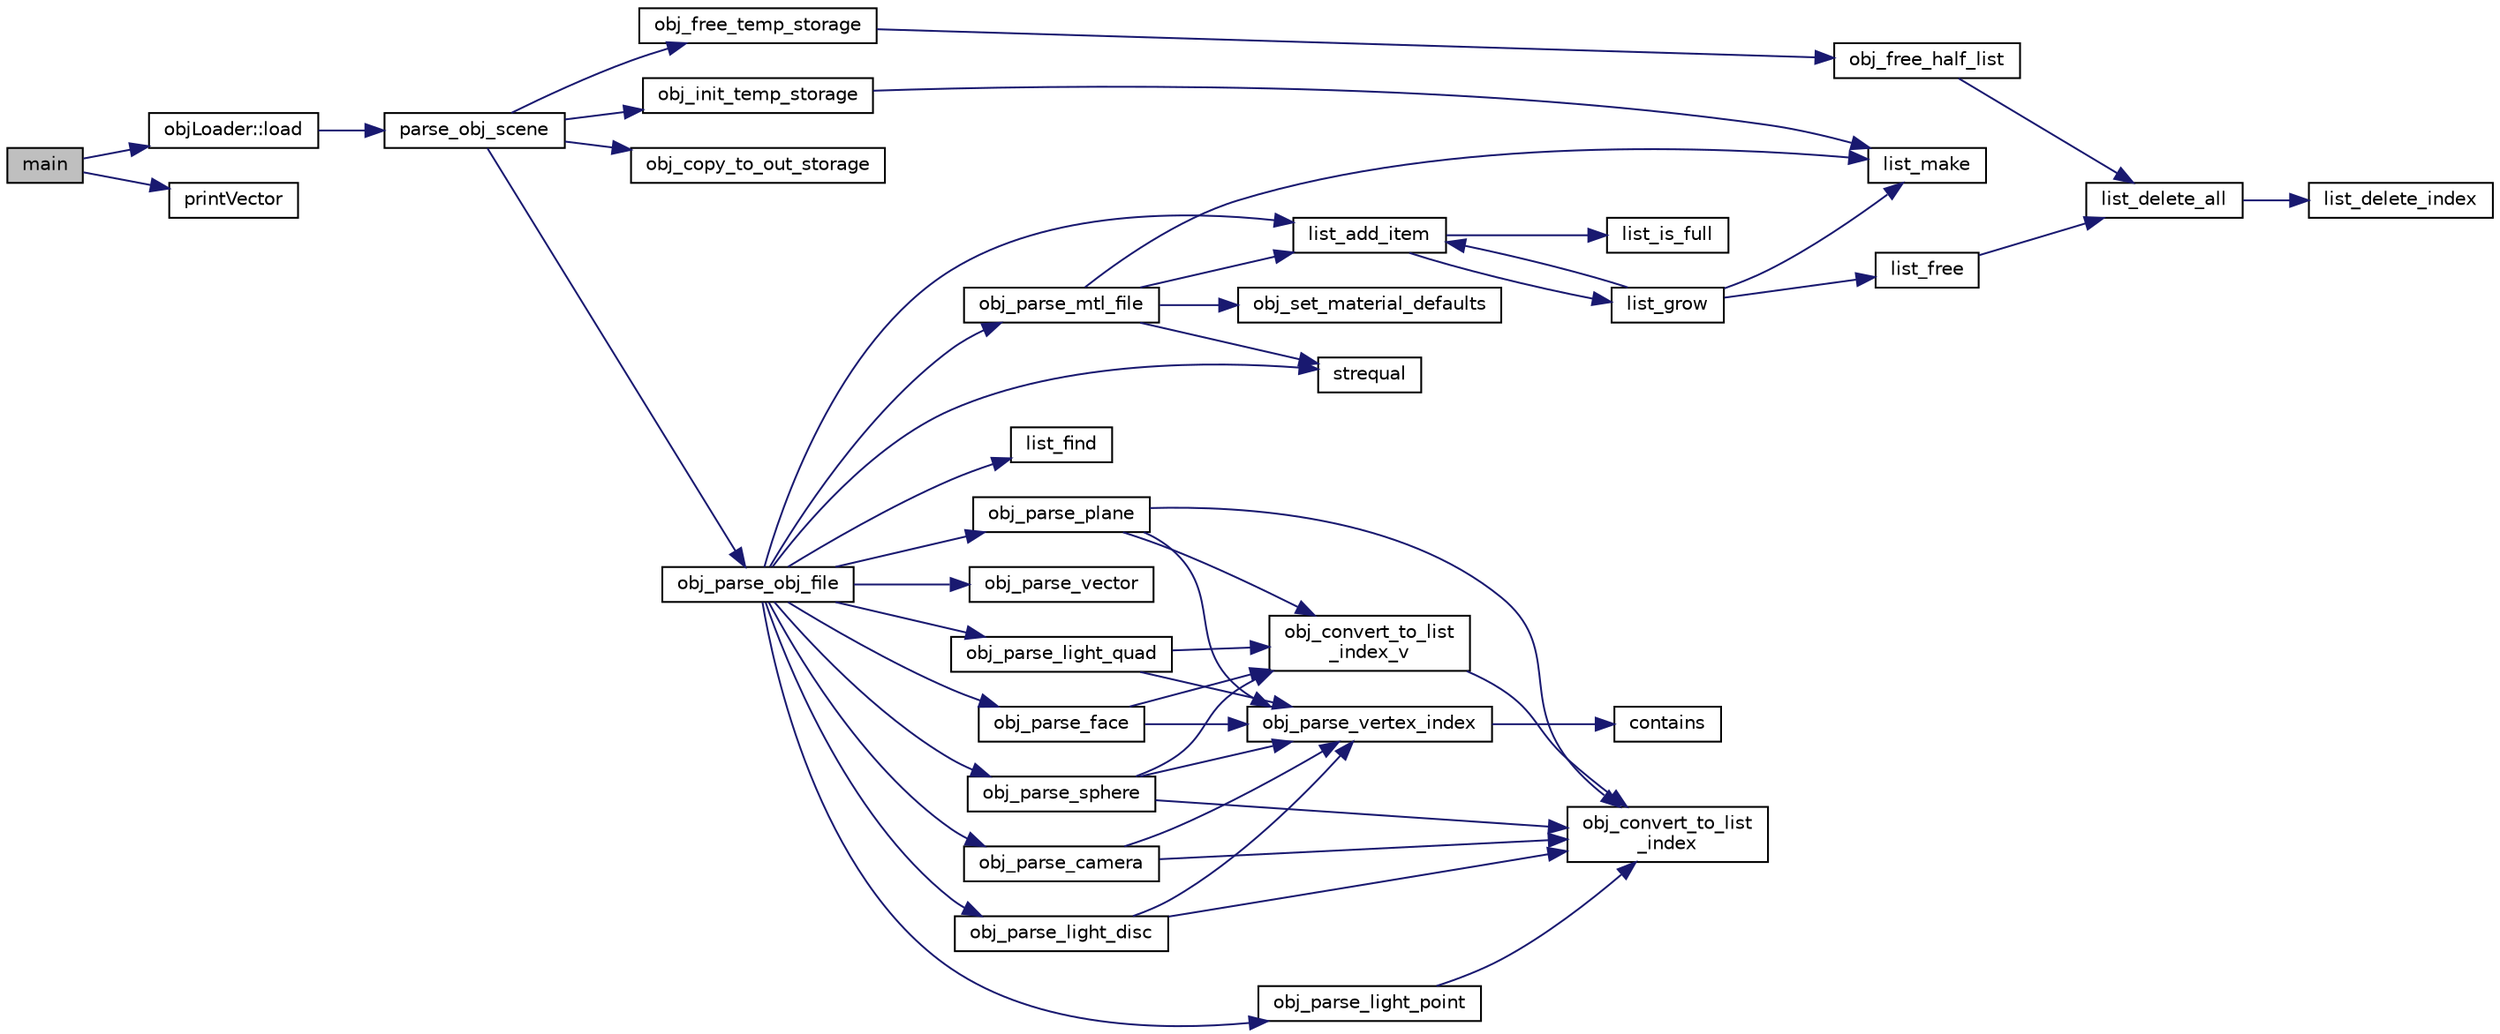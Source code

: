 digraph "main"
{
  edge [fontname="Helvetica",fontsize="10",labelfontname="Helvetica",labelfontsize="10"];
  node [fontname="Helvetica",fontsize="10",shape=record];
  rankdir="LR";
  Node1 [label="main",height=0.2,width=0.4,color="black", fillcolor="grey75", style="filled" fontcolor="black"];
  Node1 -> Node2 [color="midnightblue",fontsize="10",style="solid"];
  Node2 [label="objLoader::load",height=0.2,width=0.4,color="black", fillcolor="white", style="filled",URL="$classobj_loader.html#a3dd8724f1e8a00e1e4345087ded8a877"];
  Node2 -> Node3 [color="midnightblue",fontsize="10",style="solid"];
  Node3 [label="parse_obj_scene",height=0.2,width=0.4,color="black", fillcolor="white", style="filled",URL="$obj__parser_8cpp.html#afeb61f62eed9b215b2ce5f452df8efd6"];
  Node3 -> Node4 [color="midnightblue",fontsize="10",style="solid"];
  Node4 [label="obj_init_temp_storage",height=0.2,width=0.4,color="black", fillcolor="white", style="filled",URL="$obj__parser_8cpp.html#a4edb8c9bf78cccb7e6dadca7b9385918"];
  Node4 -> Node5 [color="midnightblue",fontsize="10",style="solid"];
  Node5 [label="list_make",height=0.2,width=0.4,color="black", fillcolor="white", style="filled",URL="$list_8cpp.html#a3e209c08118e7372be7a2a17e4c7da84"];
  Node3 -> Node6 [color="midnightblue",fontsize="10",style="solid"];
  Node6 [label="obj_parse_obj_file",height=0.2,width=0.4,color="black", fillcolor="white", style="filled",URL="$obj__parser_8cpp.html#a8d8a0f7da63815420d8e6fa78bd820d5"];
  Node6 -> Node7 [color="midnightblue",fontsize="10",style="solid"];
  Node7 [label="strequal",height=0.2,width=0.4,color="black", fillcolor="white", style="filled",URL="$string__extra_8cpp.html#a2e4c86fda5f9bca33560fdb203ddb4d6"];
  Node6 -> Node8 [color="midnightblue",fontsize="10",style="solid"];
  Node8 [label="list_add_item",height=0.2,width=0.4,color="black", fillcolor="white", style="filled",URL="$list_8cpp.html#a70152164fde596bd03c6659b1312cad9"];
  Node8 -> Node9 [color="midnightblue",fontsize="10",style="solid"];
  Node9 [label="list_is_full",height=0.2,width=0.4,color="black", fillcolor="white", style="filled",URL="$list_8cpp.html#a8cb975f75e8368843679eef819bf3411"];
  Node8 -> Node10 [color="midnightblue",fontsize="10",style="solid"];
  Node10 [label="list_grow",height=0.2,width=0.4,color="black", fillcolor="white", style="filled",URL="$list_8cpp.html#a7b5b2552eb48045e21a9604c352495f3"];
  Node10 -> Node5 [color="midnightblue",fontsize="10",style="solid"];
  Node10 -> Node8 [color="midnightblue",fontsize="10",style="solid"];
  Node10 -> Node11 [color="midnightblue",fontsize="10",style="solid"];
  Node11 [label="list_free",height=0.2,width=0.4,color="black", fillcolor="white", style="filled",URL="$list_8cpp.html#a71fb06615f2fcabad215b107af43d1c3"];
  Node11 -> Node12 [color="midnightblue",fontsize="10",style="solid"];
  Node12 [label="list_delete_all",height=0.2,width=0.4,color="black", fillcolor="white", style="filled",URL="$list_8cpp.html#aa324cc75820e2e5835b20d58c25afaeb"];
  Node12 -> Node13 [color="midnightblue",fontsize="10",style="solid"];
  Node13 [label="list_delete_index",height=0.2,width=0.4,color="black", fillcolor="white", style="filled",URL="$list_8cpp.html#a3f4a9bc319227ff077e7d74343e9950a"];
  Node6 -> Node14 [color="midnightblue",fontsize="10",style="solid"];
  Node14 [label="obj_parse_vector",height=0.2,width=0.4,color="black", fillcolor="white", style="filled",URL="$obj__parser_8cpp.html#a2ea776ab46cfb28754911d3e34d7b279"];
  Node6 -> Node15 [color="midnightblue",fontsize="10",style="solid"];
  Node15 [label="obj_parse_face",height=0.2,width=0.4,color="black", fillcolor="white", style="filled",URL="$obj__parser_8cpp.html#ae66a2a73524902a148fe2d1deeb046f1"];
  Node15 -> Node16 [color="midnightblue",fontsize="10",style="solid"];
  Node16 [label="obj_parse_vertex_index",height=0.2,width=0.4,color="black", fillcolor="white", style="filled",URL="$obj__parser_8cpp.html#acb9a36ae10397e724947386275479582"];
  Node16 -> Node17 [color="midnightblue",fontsize="10",style="solid"];
  Node17 [label="contains",height=0.2,width=0.4,color="black", fillcolor="white", style="filled",URL="$string__extra_8cpp.html#a5523cef9ef0e4b25efb9808d6d4bf913"];
  Node15 -> Node18 [color="midnightblue",fontsize="10",style="solid"];
  Node18 [label="obj_convert_to_list\l_index_v",height=0.2,width=0.4,color="black", fillcolor="white", style="filled",URL="$obj__parser_8cpp.html#afaf1261b9271ddd207c27ec2a205b366"];
  Node18 -> Node19 [color="midnightblue",fontsize="10",style="solid"];
  Node19 [label="obj_convert_to_list\l_index",height=0.2,width=0.4,color="black", fillcolor="white", style="filled",URL="$obj__parser_8cpp.html#a7f60512604fa0b69f6b497a58b219e7a"];
  Node6 -> Node20 [color="midnightblue",fontsize="10",style="solid"];
  Node20 [label="obj_parse_sphere",height=0.2,width=0.4,color="black", fillcolor="white", style="filled",URL="$obj__parser_8cpp.html#af28c38aecd612a587a065f7c2ad44562"];
  Node20 -> Node16 [color="midnightblue",fontsize="10",style="solid"];
  Node20 -> Node18 [color="midnightblue",fontsize="10",style="solid"];
  Node20 -> Node19 [color="midnightblue",fontsize="10",style="solid"];
  Node6 -> Node21 [color="midnightblue",fontsize="10",style="solid"];
  Node21 [label="obj_parse_plane",height=0.2,width=0.4,color="black", fillcolor="white", style="filled",URL="$obj__parser_8cpp.html#a28fde9588e207bbff92d8464243d1430"];
  Node21 -> Node16 [color="midnightblue",fontsize="10",style="solid"];
  Node21 -> Node18 [color="midnightblue",fontsize="10",style="solid"];
  Node21 -> Node19 [color="midnightblue",fontsize="10",style="solid"];
  Node6 -> Node22 [color="midnightblue",fontsize="10",style="solid"];
  Node22 [label="obj_parse_light_point",height=0.2,width=0.4,color="black", fillcolor="white", style="filled",URL="$obj__parser_8cpp.html#a7a8db7dbbcf7959c1be3fddf758977aa"];
  Node22 -> Node19 [color="midnightblue",fontsize="10",style="solid"];
  Node6 -> Node23 [color="midnightblue",fontsize="10",style="solid"];
  Node23 [label="obj_parse_light_disc",height=0.2,width=0.4,color="black", fillcolor="white", style="filled",URL="$obj__parser_8cpp.html#aad43379fa9b437b730020be5c0b421f7"];
  Node23 -> Node16 [color="midnightblue",fontsize="10",style="solid"];
  Node23 -> Node19 [color="midnightblue",fontsize="10",style="solid"];
  Node6 -> Node24 [color="midnightblue",fontsize="10",style="solid"];
  Node24 [label="obj_parse_light_quad",height=0.2,width=0.4,color="black", fillcolor="white", style="filled",URL="$obj__parser_8cpp.html#ab0b497c4672c66dee44ba5c1991fa2c7"];
  Node24 -> Node16 [color="midnightblue",fontsize="10",style="solid"];
  Node24 -> Node18 [color="midnightblue",fontsize="10",style="solid"];
  Node6 -> Node25 [color="midnightblue",fontsize="10",style="solid"];
  Node25 [label="obj_parse_camera",height=0.2,width=0.4,color="black", fillcolor="white", style="filled",URL="$obj__parser_8cpp.html#a08b3f9e43bf4f8afc344f7912e4c05f6"];
  Node25 -> Node16 [color="midnightblue",fontsize="10",style="solid"];
  Node25 -> Node19 [color="midnightblue",fontsize="10",style="solid"];
  Node6 -> Node26 [color="midnightblue",fontsize="10",style="solid"];
  Node26 [label="list_find",height=0.2,width=0.4,color="black", fillcolor="white", style="filled",URL="$list_8cpp.html#a1a5e2a8cd1b91d8ccda6a3c08b08ccdb"];
  Node6 -> Node27 [color="midnightblue",fontsize="10",style="solid"];
  Node27 [label="obj_parse_mtl_file",height=0.2,width=0.4,color="black", fillcolor="white", style="filled",URL="$obj__parser_8cpp.html#ae4faada8b9f5e14985f494f68e221f5e"];
  Node27 -> Node5 [color="midnightblue",fontsize="10",style="solid"];
  Node27 -> Node7 [color="midnightblue",fontsize="10",style="solid"];
  Node27 -> Node28 [color="midnightblue",fontsize="10",style="solid"];
  Node28 [label="obj_set_material_defaults",height=0.2,width=0.4,color="black", fillcolor="white", style="filled",URL="$obj__parser_8cpp.html#ab90672caea9cbbf47471f348910f00c1"];
  Node27 -> Node8 [color="midnightblue",fontsize="10",style="solid"];
  Node3 -> Node29 [color="midnightblue",fontsize="10",style="solid"];
  Node29 [label="obj_copy_to_out_storage",height=0.2,width=0.4,color="black", fillcolor="white", style="filled",URL="$obj__parser_8cpp.html#a5349c3d732155701fa77cdc613143296"];
  Node3 -> Node30 [color="midnightblue",fontsize="10",style="solid"];
  Node30 [label="obj_free_temp_storage",height=0.2,width=0.4,color="black", fillcolor="white", style="filled",URL="$obj__parser_8cpp.html#a6a1f3ae18a8488f015fa933f96bbb71e"];
  Node30 -> Node31 [color="midnightblue",fontsize="10",style="solid"];
  Node31 [label="obj_free_half_list",height=0.2,width=0.4,color="black", fillcolor="white", style="filled",URL="$obj__parser_8cpp.html#aa17836b81c5f61d55b9b29b005f41f51"];
  Node31 -> Node12 [color="midnightblue",fontsize="10",style="solid"];
  Node1 -> Node32 [color="midnightblue",fontsize="10",style="solid"];
  Node32 [label="printVector",height=0.2,width=0.4,color="black", fillcolor="white", style="filled",URL="$obj_tester_8cpp.html#a3045a3002d992a999ad6ea523d789244"];
}
